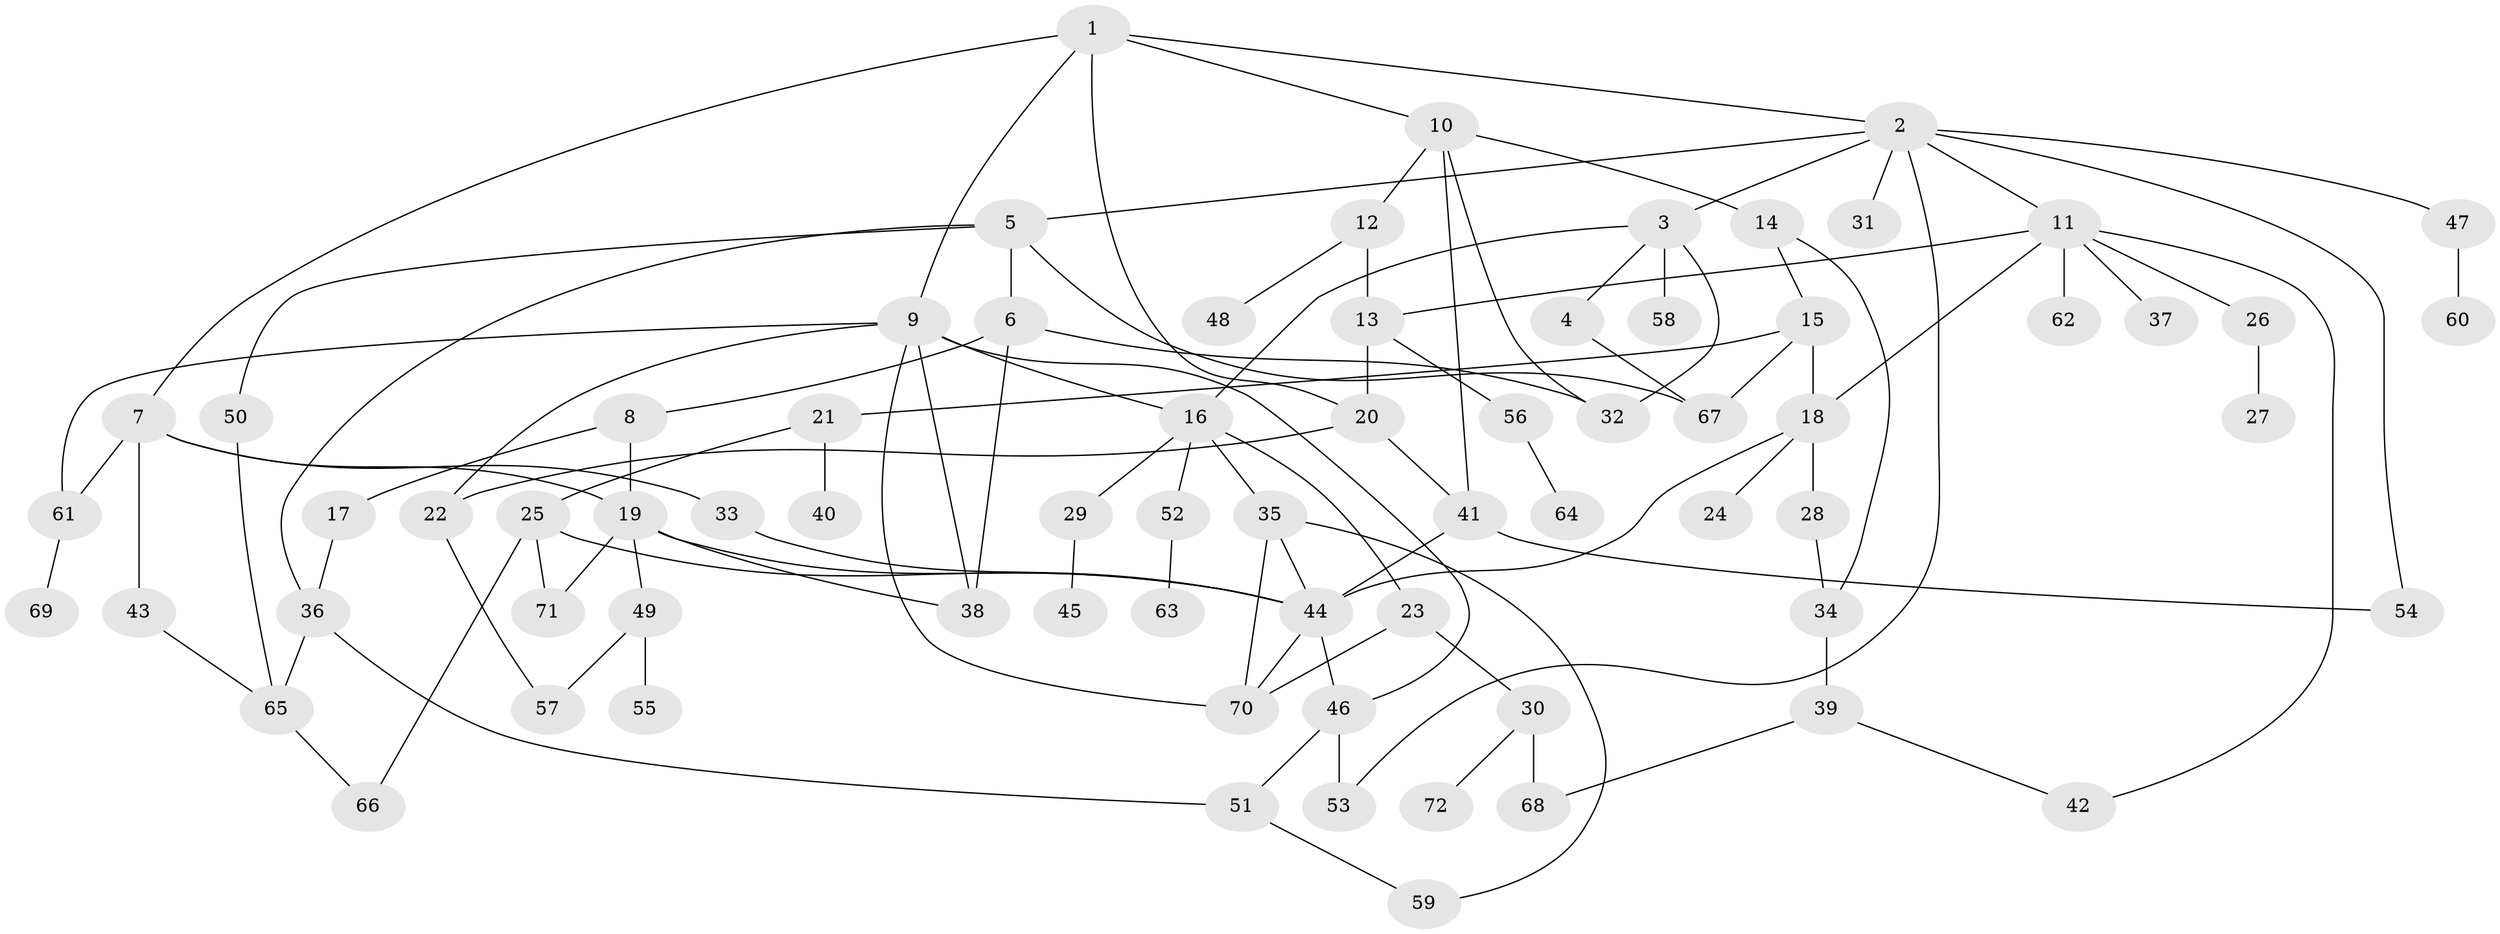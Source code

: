 // Generated by graph-tools (version 1.1) at 2025/34/03/09/25 02:34:04]
// undirected, 72 vertices, 107 edges
graph export_dot {
graph [start="1"]
  node [color=gray90,style=filled];
  1;
  2;
  3;
  4;
  5;
  6;
  7;
  8;
  9;
  10;
  11;
  12;
  13;
  14;
  15;
  16;
  17;
  18;
  19;
  20;
  21;
  22;
  23;
  24;
  25;
  26;
  27;
  28;
  29;
  30;
  31;
  32;
  33;
  34;
  35;
  36;
  37;
  38;
  39;
  40;
  41;
  42;
  43;
  44;
  45;
  46;
  47;
  48;
  49;
  50;
  51;
  52;
  53;
  54;
  55;
  56;
  57;
  58;
  59;
  60;
  61;
  62;
  63;
  64;
  65;
  66;
  67;
  68;
  69;
  70;
  71;
  72;
  1 -- 2;
  1 -- 7;
  1 -- 9;
  1 -- 10;
  1 -- 20;
  2 -- 3;
  2 -- 5;
  2 -- 11;
  2 -- 31;
  2 -- 47;
  2 -- 53;
  2 -- 54;
  3 -- 4;
  3 -- 58;
  3 -- 16;
  3 -- 32;
  4 -- 67;
  5 -- 6;
  5 -- 50;
  5 -- 36;
  5 -- 67;
  6 -- 8;
  6 -- 32;
  6 -- 38;
  7 -- 19;
  7 -- 33;
  7 -- 43;
  7 -- 61;
  8 -- 17;
  8 -- 19;
  9 -- 16;
  9 -- 22;
  9 -- 46;
  9 -- 61;
  9 -- 38;
  9 -- 70;
  10 -- 12;
  10 -- 14;
  10 -- 32;
  10 -- 41;
  11 -- 13;
  11 -- 18;
  11 -- 26;
  11 -- 37;
  11 -- 62;
  11 -- 42;
  12 -- 48;
  12 -- 13;
  13 -- 56;
  13 -- 20;
  14 -- 15;
  14 -- 34;
  15 -- 21;
  15 -- 67;
  15 -- 18;
  16 -- 23;
  16 -- 29;
  16 -- 35;
  16 -- 52;
  17 -- 36;
  18 -- 24;
  18 -- 28;
  18 -- 44;
  19 -- 49;
  19 -- 38;
  19 -- 44;
  19 -- 71;
  20 -- 41;
  20 -- 22;
  21 -- 25;
  21 -- 40;
  22 -- 57;
  23 -- 30;
  23 -- 70;
  25 -- 66;
  25 -- 71;
  25 -- 44;
  26 -- 27;
  28 -- 34;
  29 -- 45;
  30 -- 68;
  30 -- 72;
  33 -- 44;
  34 -- 39;
  35 -- 70;
  35 -- 44;
  35 -- 59;
  36 -- 51;
  36 -- 65;
  39 -- 42;
  39 -- 68;
  41 -- 54;
  41 -- 44;
  43 -- 65;
  44 -- 70;
  44 -- 46;
  46 -- 53;
  46 -- 51;
  47 -- 60;
  49 -- 55;
  49 -- 57;
  50 -- 65;
  51 -- 59;
  52 -- 63;
  56 -- 64;
  61 -- 69;
  65 -- 66;
}
